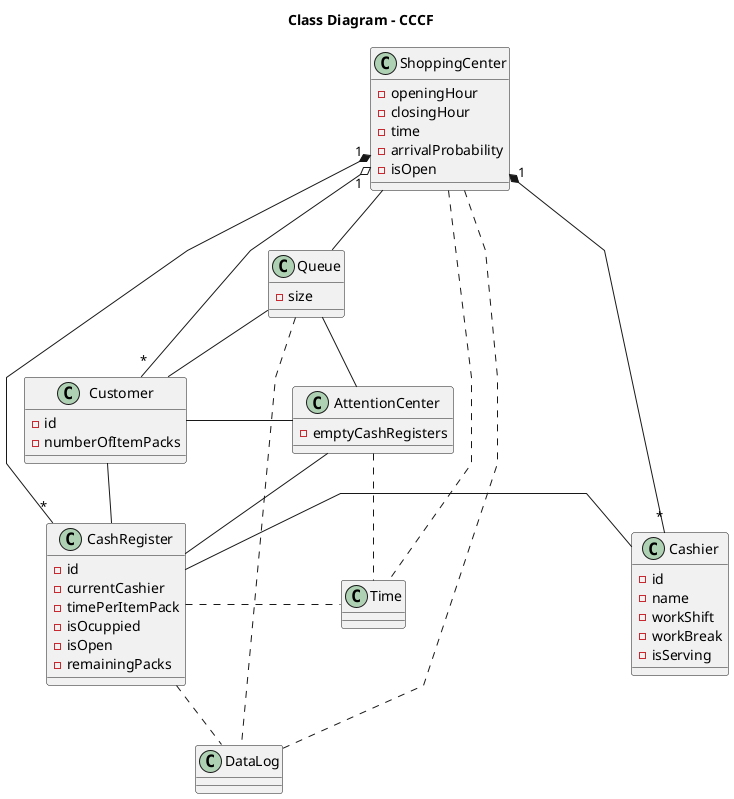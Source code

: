@startuml

skinparam linetype polyline

title Class Diagram - CCCF

class Time{

}

class ShoppingCenter {
    - openingHour
    - closingHour
    - time
    - arrivalProbability
    - isOpen
}

class AttentionCenter{
    - emptyCashRegisters
}

class CashRegister {
    - id
    - currentCashier
    - timePerItemPack
    - isOcuppied
    - isOpen
    - remainingPacks
}

class Customer {
    - id
    - numberOfItemPacks
}

class Queue {
    - size
}

class Cashier {
    - id
    - name
    - workShift
    - workBreak
    - isServing
}

class DataLog{

}


ShoppingCenter -- Queue
ShoppingCenter "1" o-- "*" Customer
ShoppingCenter "1" *-- "*" Cashier
ShoppingCenter "1" *-- "*" CashRegister

Queue -- AttentionCenter
Queue --  Customer

AttentionCenter -left- Customer
AttentionCenter -- CashRegister
AttentionCenter .. Time

CashRegister -right- Cashier

CashRegister -- Customer
CashRegister . Time

ShoppingCenter ..R Time
ShoppingCenter .. DataLog
Queue .. DataLog
CashRegister .. DataLog

@enduml